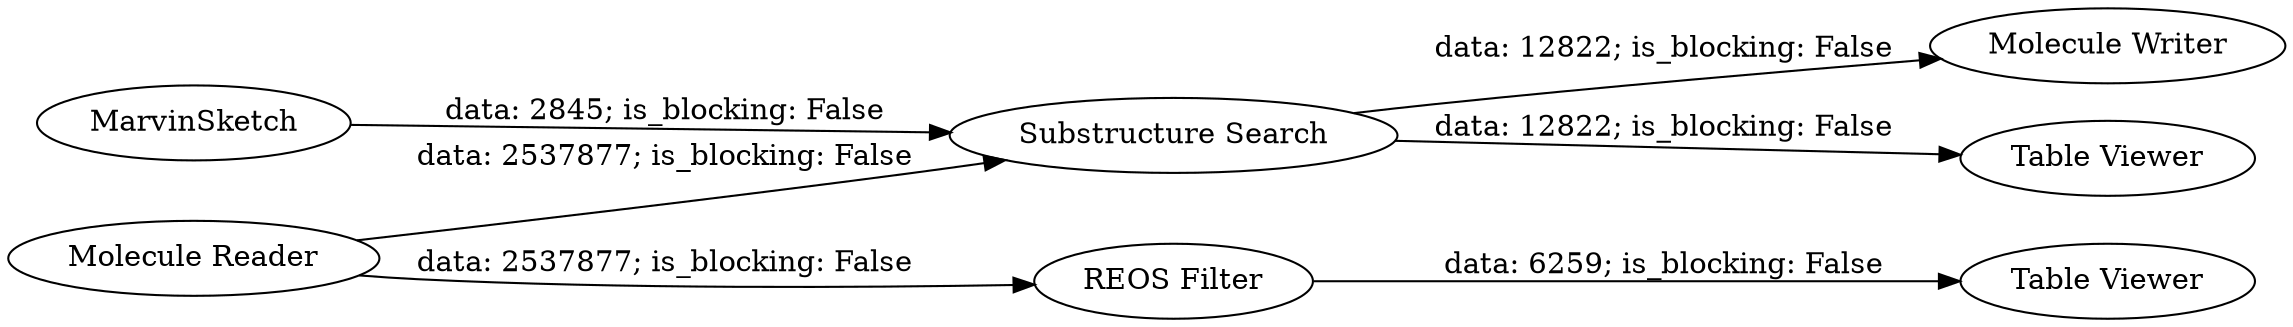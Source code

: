 digraph {
	"204711539730941120_173" [label="Substructure Search"]
	"204711539730941120_172" [label=MarvinSketch]
	"204711539730941120_175" [label="Molecule Writer"]
	"204711539730941120_2" [label="REOS Filter"]
	"204711539730941120_155" [label="Table Viewer"]
	"204711539730941120_176" [label="Molecule Reader"]
	"204711539730941120_174" [label="Table Viewer"]
	"204711539730941120_2" -> "204711539730941120_155" [label="data: 6259; is_blocking: False"]
	"204711539730941120_176" -> "204711539730941120_2" [label="data: 2537877; is_blocking: False"]
	"204711539730941120_173" -> "204711539730941120_174" [label="data: 12822; is_blocking: False"]
	"204711539730941120_176" -> "204711539730941120_173" [label="data: 2537877; is_blocking: False"]
	"204711539730941120_172" -> "204711539730941120_173" [label="data: 2845; is_blocking: False"]
	"204711539730941120_173" -> "204711539730941120_175" [label="data: 12822; is_blocking: False"]
	rankdir=LR
}
